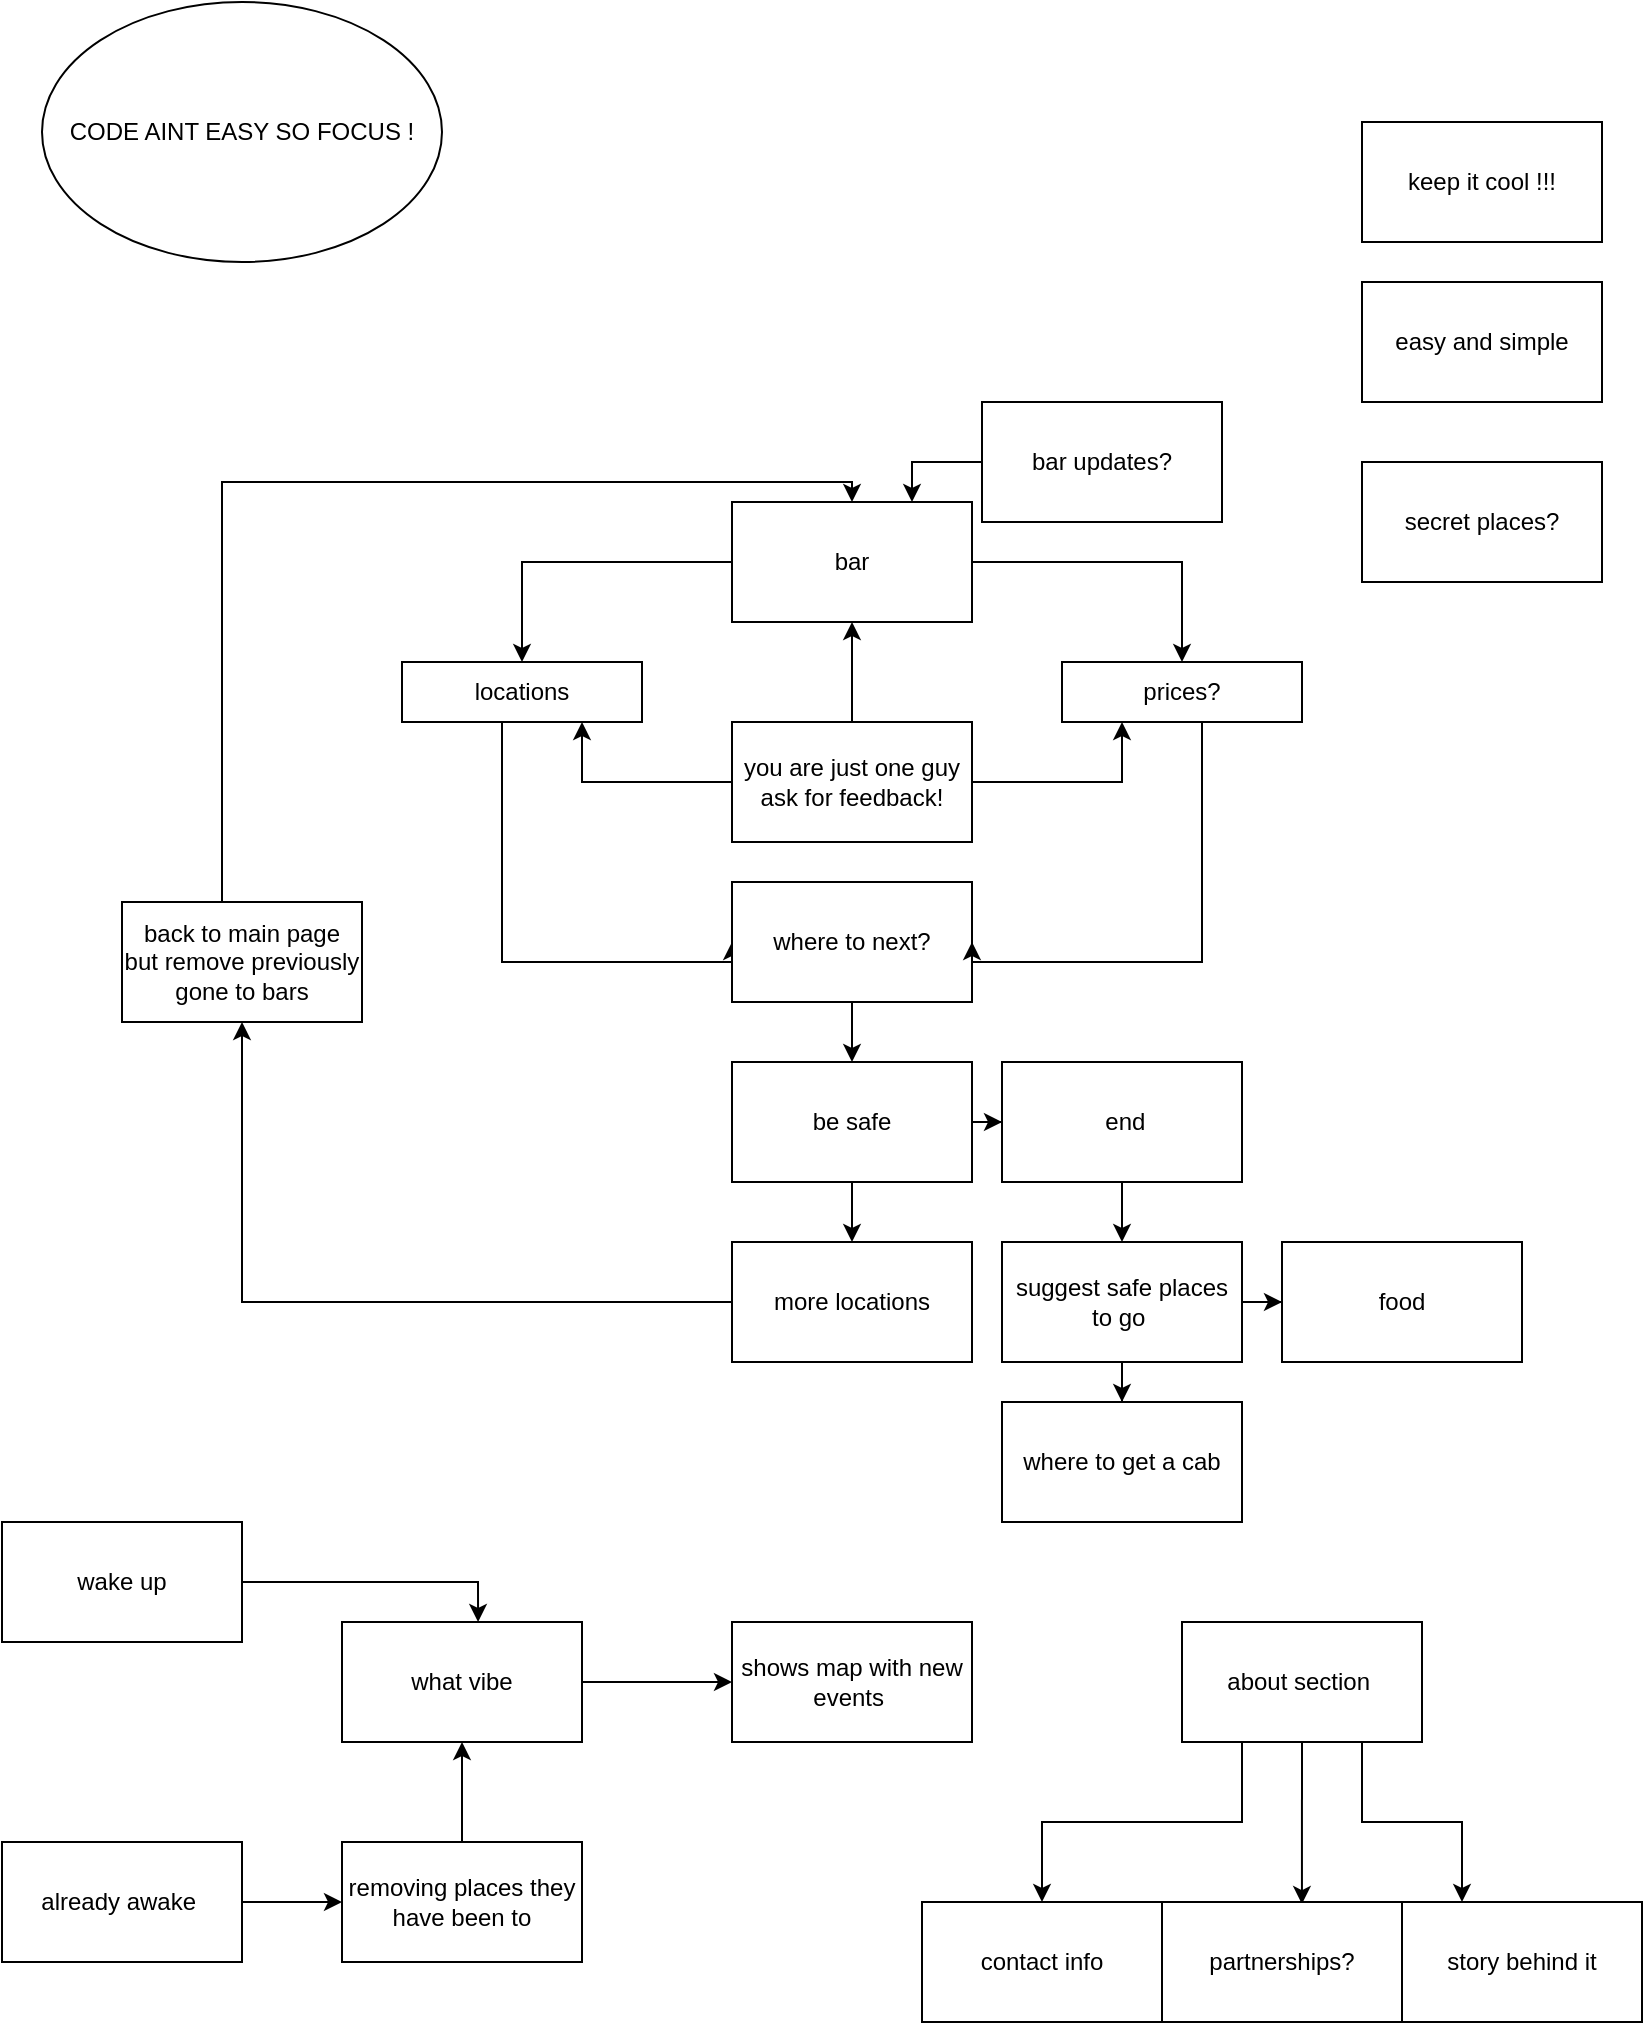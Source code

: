 <mxfile version="17.4.2" type="device"><diagram id="GwlNFmqtPBEz0_iLAYYn" name="Page-1"><mxGraphModel dx="1422" dy="1862" grid="1" gridSize="10" guides="1" tooltips="1" connect="1" arrows="1" fold="1" page="1" pageScale="1" pageWidth="850" pageHeight="1100" math="0" shadow="0"><root><mxCell id="0"/><mxCell id="1" parent="0"/><mxCell id="cVf2OKynUstfToWIz2Ds-11" style="edgeStyle=orthogonalEdgeStyle;rounded=0;orthogonalLoop=1;jettySize=auto;html=1;exitX=0;exitY=0.5;exitDx=0;exitDy=0;" parent="1" source="cVf2OKynUstfToWIz2Ds-2" target="cVf2OKynUstfToWIz2Ds-3" edge="1"><mxGeometry relative="1" as="geometry"/></mxCell><mxCell id="cVf2OKynUstfToWIz2Ds-12" style="edgeStyle=orthogonalEdgeStyle;rounded=0;orthogonalLoop=1;jettySize=auto;html=1;entryX=0.5;entryY=0;entryDx=0;entryDy=0;" parent="1" source="cVf2OKynUstfToWIz2Ds-2" target="cVf2OKynUstfToWIz2Ds-5" edge="1"><mxGeometry relative="1" as="geometry"><mxPoint x="540" y="-570" as="targetPoint"/></mxGeometry></mxCell><mxCell id="cVf2OKynUstfToWIz2Ds-2" value="bar" style="whiteSpace=wrap;html=1;" parent="1" vertex="1"><mxGeometry x="365" y="-620" width="120" height="60" as="geometry"/></mxCell><mxCell id="cVf2OKynUstfToWIz2Ds-10" style="edgeStyle=orthogonalEdgeStyle;rounded=0;orthogonalLoop=1;jettySize=auto;html=1;entryX=0;entryY=0.5;entryDx=0;entryDy=0;" parent="1" source="cVf2OKynUstfToWIz2Ds-3" target="cVf2OKynUstfToWIz2Ds-4" edge="1"><mxGeometry relative="1" as="geometry"><Array as="points"><mxPoint x="250" y="-390"/><mxPoint x="365" y="-390"/></Array></mxGeometry></mxCell><mxCell id="cVf2OKynUstfToWIz2Ds-3" value="locations" style="whiteSpace=wrap;html=1;" parent="1" vertex="1"><mxGeometry x="200" y="-540" width="120" height="30" as="geometry"/></mxCell><mxCell id="cVf2OKynUstfToWIz2Ds-20" style="edgeStyle=orthogonalEdgeStyle;rounded=0;orthogonalLoop=1;jettySize=auto;html=1;entryX=0.5;entryY=0;entryDx=0;entryDy=0;" parent="1" source="cVf2OKynUstfToWIz2Ds-4" target="cVf2OKynUstfToWIz2Ds-17" edge="1"><mxGeometry relative="1" as="geometry"/></mxCell><mxCell id="cVf2OKynUstfToWIz2Ds-4" value="where to next?" style="whiteSpace=wrap;html=1;" parent="1" vertex="1"><mxGeometry x="365" y="-430" width="120" height="60" as="geometry"/></mxCell><mxCell id="cVf2OKynUstfToWIz2Ds-8" value="" style="edgeStyle=orthogonalEdgeStyle;rounded=0;orthogonalLoop=1;jettySize=auto;html=1;entryX=1;entryY=0.5;entryDx=0;entryDy=0;" parent="1" source="cVf2OKynUstfToWIz2Ds-5" target="cVf2OKynUstfToWIz2Ds-4" edge="1"><mxGeometry relative="1" as="geometry"><mxPoint x="560" y="-430" as="targetPoint"/><Array as="points"><mxPoint x="600" y="-390"/><mxPoint x="485" y="-390"/></Array></mxGeometry></mxCell><mxCell id="cVf2OKynUstfToWIz2Ds-5" value="prices?" style="whiteSpace=wrap;html=1;" parent="1" vertex="1"><mxGeometry x="530" y="-540" width="120" height="30" as="geometry"/></mxCell><mxCell id="cVf2OKynUstfToWIz2Ds-6" style="edgeStyle=orthogonalEdgeStyle;rounded=0;orthogonalLoop=1;jettySize=auto;html=1;exitX=0.5;exitY=1;exitDx=0;exitDy=0;" parent="1" source="cVf2OKynUstfToWIz2Ds-3" target="cVf2OKynUstfToWIz2Ds-3" edge="1"><mxGeometry relative="1" as="geometry"/></mxCell><mxCell id="cVf2OKynUstfToWIz2Ds-26" style="edgeStyle=orthogonalEdgeStyle;rounded=0;orthogonalLoop=1;jettySize=auto;html=1;entryX=0.5;entryY=1;entryDx=0;entryDy=0;" parent="1" source="cVf2OKynUstfToWIz2Ds-15" target="cVf2OKynUstfToWIz2Ds-25" edge="1"><mxGeometry relative="1" as="geometry"/></mxCell><mxCell id="cVf2OKynUstfToWIz2Ds-15" value="more locations&lt;br&gt;" style="whiteSpace=wrap;html=1;" parent="1" vertex="1"><mxGeometry x="365" y="-250" width="120" height="60" as="geometry"/></mxCell><mxCell id="cVf2OKynUstfToWIz2Ds-21" style="edgeStyle=orthogonalEdgeStyle;rounded=0;orthogonalLoop=1;jettySize=auto;html=1;" parent="1" source="cVf2OKynUstfToWIz2Ds-17" target="cVf2OKynUstfToWIz2Ds-15" edge="1"><mxGeometry relative="1" as="geometry"/></mxCell><mxCell id="cVf2OKynUstfToWIz2Ds-23" style="edgeStyle=orthogonalEdgeStyle;rounded=0;orthogonalLoop=1;jettySize=auto;html=1;" parent="1" source="cVf2OKynUstfToWIz2Ds-17" target="cVf2OKynUstfToWIz2Ds-22" edge="1"><mxGeometry relative="1" as="geometry"/></mxCell><mxCell id="cVf2OKynUstfToWIz2Ds-17" value="be safe" style="whiteSpace=wrap;html=1;" parent="1" vertex="1"><mxGeometry x="365" y="-340" width="120" height="60" as="geometry"/></mxCell><mxCell id="nqD5T2SVSkdC5bqxSvfK-5" style="edgeStyle=orthogonalEdgeStyle;rounded=0;orthogonalLoop=1;jettySize=auto;html=1;entryX=0.5;entryY=0;entryDx=0;entryDy=0;" edge="1" parent="1" source="cVf2OKynUstfToWIz2Ds-22" target="nqD5T2SVSkdC5bqxSvfK-2"><mxGeometry relative="1" as="geometry"/></mxCell><mxCell id="cVf2OKynUstfToWIz2Ds-22" value="&amp;nbsp;end" style="whiteSpace=wrap;html=1;" parent="1" vertex="1"><mxGeometry x="500" y="-340" width="120" height="60" as="geometry"/></mxCell><mxCell id="cVf2OKynUstfToWIz2Ds-27" style="edgeStyle=orthogonalEdgeStyle;rounded=0;orthogonalLoop=1;jettySize=auto;html=1;entryX=0.5;entryY=0;entryDx=0;entryDy=0;" parent="1" source="cVf2OKynUstfToWIz2Ds-25" target="cVf2OKynUstfToWIz2Ds-2" edge="1"><mxGeometry relative="1" as="geometry"><Array as="points"><mxPoint x="110" y="-630"/><mxPoint x="425" y="-630"/></Array></mxGeometry></mxCell><mxCell id="cVf2OKynUstfToWIz2Ds-25" value="back to main page but remove previously gone to bars" style="whiteSpace=wrap;html=1;" parent="1" vertex="1"><mxGeometry x="60" y="-420" width="120" height="60" as="geometry"/></mxCell><mxCell id="cVf2OKynUstfToWIz2Ds-29" value="keep it cool !!!" style="whiteSpace=wrap;html=1;" parent="1" vertex="1"><mxGeometry x="680" y="-810" width="120" height="60" as="geometry"/></mxCell><mxCell id="cVf2OKynUstfToWIz2Ds-30" value="easy and simple" style="whiteSpace=wrap;html=1;" parent="1" vertex="1"><mxGeometry x="680" y="-730" width="120" height="60" as="geometry"/></mxCell><mxCell id="cVf2OKynUstfToWIz2Ds-31" value="CODE AINT EASY SO FOCUS !" style="ellipse;whiteSpace=wrap;html=1;" parent="1" vertex="1"><mxGeometry x="20" y="-870" width="200" height="130" as="geometry"/></mxCell><mxCell id="cVf2OKynUstfToWIz2Ds-35" style="edgeStyle=orthogonalEdgeStyle;rounded=0;orthogonalLoop=1;jettySize=auto;html=1;entryX=0.75;entryY=0;entryDx=0;entryDy=0;" parent="1" source="cVf2OKynUstfToWIz2Ds-33" target="cVf2OKynUstfToWIz2Ds-2" edge="1"><mxGeometry relative="1" as="geometry"/></mxCell><mxCell id="cVf2OKynUstfToWIz2Ds-33" value="bar updates?" style="whiteSpace=wrap;html=1;" parent="1" vertex="1"><mxGeometry x="490" y="-670" width="120" height="60" as="geometry"/></mxCell><mxCell id="cVf2OKynUstfToWIz2Ds-37" style="edgeStyle=orthogonalEdgeStyle;rounded=0;orthogonalLoop=1;jettySize=auto;html=1;entryX=0.25;entryY=1;entryDx=0;entryDy=0;" parent="1" source="cVf2OKynUstfToWIz2Ds-36" target="cVf2OKynUstfToWIz2Ds-5" edge="1"><mxGeometry relative="1" as="geometry"/></mxCell><mxCell id="cVf2OKynUstfToWIz2Ds-38" style="edgeStyle=orthogonalEdgeStyle;rounded=0;orthogonalLoop=1;jettySize=auto;html=1;entryX=0.75;entryY=1;entryDx=0;entryDy=0;" parent="1" source="cVf2OKynUstfToWIz2Ds-36" target="cVf2OKynUstfToWIz2Ds-3" edge="1"><mxGeometry relative="1" as="geometry"/></mxCell><mxCell id="cVf2OKynUstfToWIz2Ds-39" style="edgeStyle=orthogonalEdgeStyle;rounded=0;orthogonalLoop=1;jettySize=auto;html=1;entryX=0.5;entryY=1;entryDx=0;entryDy=0;" parent="1" source="cVf2OKynUstfToWIz2Ds-36" target="cVf2OKynUstfToWIz2Ds-2" edge="1"><mxGeometry relative="1" as="geometry"><Array as="points"><mxPoint x="425" y="-510"/><mxPoint x="425" y="-510"/></Array></mxGeometry></mxCell><mxCell id="cVf2OKynUstfToWIz2Ds-36" value="you are just one guy ask for feedback!" style="whiteSpace=wrap;html=1;" parent="1" vertex="1"><mxGeometry x="365" y="-510" width="120" height="60" as="geometry"/></mxCell><mxCell id="tnz8aYhjQ7HCfWkhd1SR-1" value="secret places?" style="whiteSpace=wrap;html=1;" parent="1" vertex="1"><mxGeometry x="680" y="-640" width="120" height="60" as="geometry"/></mxCell><mxCell id="nqD5T2SVSkdC5bqxSvfK-15" style="edgeStyle=orthogonalEdgeStyle;rounded=0;orthogonalLoop=1;jettySize=auto;html=1;entryX=0.567;entryY=0;entryDx=0;entryDy=0;entryPerimeter=0;" edge="1" parent="1" source="nqD5T2SVSkdC5bqxSvfK-1" target="nqD5T2SVSkdC5bqxSvfK-14"><mxGeometry relative="1" as="geometry"/></mxCell><mxCell id="nqD5T2SVSkdC5bqxSvfK-1" value="wake up" style="rounded=0;whiteSpace=wrap;html=1;" vertex="1" parent="1"><mxGeometry y="-110" width="120" height="60" as="geometry"/></mxCell><mxCell id="nqD5T2SVSkdC5bqxSvfK-6" style="edgeStyle=orthogonalEdgeStyle;rounded=0;orthogonalLoop=1;jettySize=auto;html=1;" edge="1" parent="1" source="nqD5T2SVSkdC5bqxSvfK-2" target="nqD5T2SVSkdC5bqxSvfK-4"><mxGeometry relative="1" as="geometry"/></mxCell><mxCell id="nqD5T2SVSkdC5bqxSvfK-7" style="edgeStyle=orthogonalEdgeStyle;rounded=0;orthogonalLoop=1;jettySize=auto;html=1;" edge="1" parent="1" source="nqD5T2SVSkdC5bqxSvfK-2" target="nqD5T2SVSkdC5bqxSvfK-3"><mxGeometry relative="1" as="geometry"/></mxCell><mxCell id="nqD5T2SVSkdC5bqxSvfK-2" value="suggest safe places to go&amp;nbsp;" style="whiteSpace=wrap;html=1;" vertex="1" parent="1"><mxGeometry x="500" y="-250" width="120" height="60" as="geometry"/></mxCell><mxCell id="nqD5T2SVSkdC5bqxSvfK-3" value="food" style="whiteSpace=wrap;html=1;" vertex="1" parent="1"><mxGeometry x="640" y="-250" width="120" height="60" as="geometry"/></mxCell><mxCell id="nqD5T2SVSkdC5bqxSvfK-4" value="where to get a cab" style="whiteSpace=wrap;html=1;" vertex="1" parent="1"><mxGeometry x="500" y="-170" width="120" height="60" as="geometry"/></mxCell><mxCell id="nqD5T2SVSkdC5bqxSvfK-8" value="shows map with new events&amp;nbsp;" style="whiteSpace=wrap;html=1;" vertex="1" parent="1"><mxGeometry x="365" y="-60" width="120" height="60" as="geometry"/></mxCell><mxCell id="nqD5T2SVSkdC5bqxSvfK-12" value="" style="edgeStyle=orthogonalEdgeStyle;rounded=0;orthogonalLoop=1;jettySize=auto;html=1;" edge="1" parent="1" source="nqD5T2SVSkdC5bqxSvfK-9" target="nqD5T2SVSkdC5bqxSvfK-10"><mxGeometry relative="1" as="geometry"/></mxCell><mxCell id="nqD5T2SVSkdC5bqxSvfK-9" value="already awake&amp;nbsp;" style="whiteSpace=wrap;html=1;" vertex="1" parent="1"><mxGeometry y="50" width="120" height="60" as="geometry"/></mxCell><mxCell id="nqD5T2SVSkdC5bqxSvfK-16" style="edgeStyle=orthogonalEdgeStyle;rounded=0;orthogonalLoop=1;jettySize=auto;html=1;entryX=0.5;entryY=1;entryDx=0;entryDy=0;" edge="1" parent="1" source="nqD5T2SVSkdC5bqxSvfK-10" target="nqD5T2SVSkdC5bqxSvfK-14"><mxGeometry relative="1" as="geometry"/></mxCell><mxCell id="nqD5T2SVSkdC5bqxSvfK-10" value="removing places they have been to" style="whiteSpace=wrap;html=1;" vertex="1" parent="1"><mxGeometry x="170" y="50" width="120" height="60" as="geometry"/></mxCell><mxCell id="nqD5T2SVSkdC5bqxSvfK-17" style="edgeStyle=orthogonalEdgeStyle;rounded=0;orthogonalLoop=1;jettySize=auto;html=1;entryX=0;entryY=0.5;entryDx=0;entryDy=0;" edge="1" parent="1" source="nqD5T2SVSkdC5bqxSvfK-14" target="nqD5T2SVSkdC5bqxSvfK-8"><mxGeometry relative="1" as="geometry"/></mxCell><mxCell id="nqD5T2SVSkdC5bqxSvfK-14" value="what vibe" style="whiteSpace=wrap;html=1;" vertex="1" parent="1"><mxGeometry x="170" y="-60" width="120" height="60" as="geometry"/></mxCell><mxCell id="nqD5T2SVSkdC5bqxSvfK-26" style="edgeStyle=orthogonalEdgeStyle;rounded=0;orthogonalLoop=1;jettySize=auto;html=1;exitX=0.75;exitY=1;exitDx=0;exitDy=0;entryX=0.25;entryY=0;entryDx=0;entryDy=0;" edge="1" parent="1" source="nqD5T2SVSkdC5bqxSvfK-18" target="nqD5T2SVSkdC5bqxSvfK-23"><mxGeometry relative="1" as="geometry"/></mxCell><mxCell id="nqD5T2SVSkdC5bqxSvfK-27" style="edgeStyle=orthogonalEdgeStyle;rounded=0;orthogonalLoop=1;jettySize=auto;html=1;exitX=0.5;exitY=1;exitDx=0;exitDy=0;entryX=0.583;entryY=0.017;entryDx=0;entryDy=0;entryPerimeter=0;" edge="1" parent="1" source="nqD5T2SVSkdC5bqxSvfK-18" target="nqD5T2SVSkdC5bqxSvfK-20"><mxGeometry relative="1" as="geometry"/></mxCell><mxCell id="nqD5T2SVSkdC5bqxSvfK-28" style="edgeStyle=orthogonalEdgeStyle;rounded=0;orthogonalLoop=1;jettySize=auto;html=1;exitX=0.25;exitY=1;exitDx=0;exitDy=0;" edge="1" parent="1" source="nqD5T2SVSkdC5bqxSvfK-18" target="nqD5T2SVSkdC5bqxSvfK-19"><mxGeometry relative="1" as="geometry"/></mxCell><mxCell id="nqD5T2SVSkdC5bqxSvfK-18" value="about section&amp;nbsp;" style="whiteSpace=wrap;html=1;" vertex="1" parent="1"><mxGeometry x="590" y="-60" width="120" height="60" as="geometry"/></mxCell><mxCell id="nqD5T2SVSkdC5bqxSvfK-19" value="contact info" style="whiteSpace=wrap;html=1;direction=west;" vertex="1" parent="1"><mxGeometry x="460" y="80" width="120" height="60" as="geometry"/></mxCell><mxCell id="nqD5T2SVSkdC5bqxSvfK-20" value="partnerships?" style="whiteSpace=wrap;html=1;" vertex="1" parent="1"><mxGeometry x="580" y="80" width="120" height="60" as="geometry"/></mxCell><mxCell id="nqD5T2SVSkdC5bqxSvfK-23" value="story behind it" style="whiteSpace=wrap;html=1;" vertex="1" parent="1"><mxGeometry x="700" y="80" width="120" height="60" as="geometry"/></mxCell></root></mxGraphModel></diagram></mxfile>